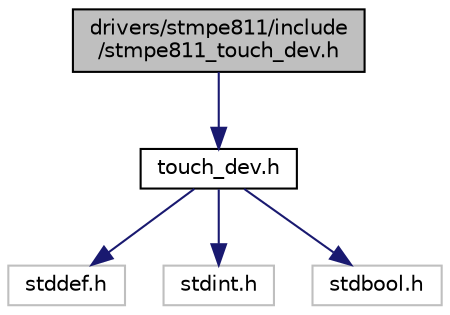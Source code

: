 digraph "drivers/stmpe811/include/stmpe811_touch_dev.h"
{
 // LATEX_PDF_SIZE
  edge [fontname="Helvetica",fontsize="10",labelfontname="Helvetica",labelfontsize="10"];
  node [fontname="Helvetica",fontsize="10",shape=record];
  Node1 [label="drivers/stmpe811/include\l/stmpe811_touch_dev.h",height=0.2,width=0.4,color="black", fillcolor="grey75", style="filled", fontcolor="black",tooltip="Definition of the driver for the touch_dev generic interface."];
  Node1 -> Node2 [color="midnightblue",fontsize="10",style="solid",fontname="Helvetica"];
  Node2 [label="touch_dev.h",height=0.2,width=0.4,color="black", fillcolor="white", style="filled",URL="$touch__dev_8h_source.html",tooltip=" "];
  Node2 -> Node3 [color="midnightblue",fontsize="10",style="solid",fontname="Helvetica"];
  Node3 [label="stddef.h",height=0.2,width=0.4,color="grey75", fillcolor="white", style="filled",tooltip=" "];
  Node2 -> Node4 [color="midnightblue",fontsize="10",style="solid",fontname="Helvetica"];
  Node4 [label="stdint.h",height=0.2,width=0.4,color="grey75", fillcolor="white", style="filled",tooltip=" "];
  Node2 -> Node5 [color="midnightblue",fontsize="10",style="solid",fontname="Helvetica"];
  Node5 [label="stdbool.h",height=0.2,width=0.4,color="grey75", fillcolor="white", style="filled",tooltip=" "];
}
